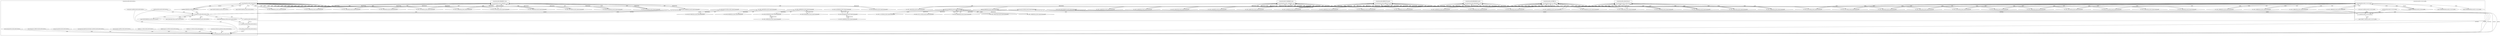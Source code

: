 digraph G {
	"10.1.80.1:33728#ServerID_OuterContainerID"->"1_fwatchdog#ServerID_5f846fd567-srhtc"[ label="GET" ];
	"1_fwatchdog#ServerID_5f846fd567-srhtc"->"10.1.80.1:33728#ServerID_OuterContainerID"[ label="RESPONSE" ];
	"10.1.80.1:54813#ServerID_OuterContainerID"->"1_fwatchdog#ServerID_76c96688d7-jrg4c"[ label="GET" ];
	"10.1.80.1:33729#ServerID_OuterContainerID"->"1_fwatchdog#ServerID_5f846fd567-srhtc"[ label="GET" ];
	"1_fwatchdog#ServerID_5f846fd567-srhtc"->"10.1.80.1:33729#ServerID_OuterContainerID"[ label="RESPONSE" ];
	"10.1.80.1:54812#ServerID_OuterContainerID"->"1_fwatchdog#ServerID_76c96688d7-jrg4c"[ label="GET" ];
	"1_fwatchdog#ServerID_76c96688d7-jrg4c"->"10.1.80.1:54812#ServerID_OuterContainerID"[ label="RESPONSE" ];
	"1_fwatchdog#ServerID_76c96688d7-jrg4c"->"10.1.80.1:54813#ServerID_OuterContainerID"[ label="RESPONSE" ];
	"10.1.80.1:39723#ServerID_OuterContainerID"->"1_fwatchdog#ServerID_6df85d7674-grtsk"[ label="GET" ];
	"1_fwatchdog#ServerID_6df85d7674-grtsk"->"10.1.80.1:39723#ServerID_OuterContainerID"[ label="RESPONSE" ];
	"10.1.80.1:39722#ServerID_OuterContainerID"->"1_fwatchdog#ServerID_6df85d7674-grtsk"[ label="GET" ];
	"10.1.80.1:44492#ServerID_OuterContainerID"->"1_fwatchdog#ServerID_8665dd9487-pw5j6"[ label="GET" ];
	"1_fwatchdog#ServerID_6df85d7674-grtsk"->"10.1.80.1:39722#ServerID_OuterContainerID"[ label="RESPONSE" ];
	"1_fwatchdog#ServerID_8665dd9487-pw5j6"->"10.1.80.1:44492#ServerID_OuterContainerID"[ label="RESPONSE" ];
	"10.1.80.1:44493#ServerID_OuterContainerID"->"1_fwatchdog#ServerID_8665dd9487-pw5j6"[ label="GET" ];
	"1_fwatchdog#ServerID_8665dd9487-pw5j6"->"10.1.80.1:44493#ServerID_OuterContainerID"[ label="RESPONSE" ];
	"10.1.80.1:33755#ServerID_OuterContainerID"->"1_fwatchdog#ServerID_5f846fd567-srhtc"[ label="GET" ];
	"10.1.80.1:33754#ServerID_OuterContainerID"->"1_fwatchdog#ServerID_5f846fd567-srhtc"[ label="GET" ];
	"1_fwatchdog#ServerID_5f846fd567-srhtc"->"10.1.80.1:33755#ServerID_OuterContainerID"[ label="RESPONSE" ];
	"1_fwatchdog#ServerID_5f846fd567-srhtc"->"10.1.80.1:33754#ServerID_OuterContainerID"[ label="RESPONSE" ];
	"10.1.80.1:54836#ServerID_OuterContainerID"->"1_fwatchdog#ServerID_76c96688d7-jrg4c"[ label="GET" ];
	"10.1.80.1:54834#ServerID_OuterContainerID"->"1_fwatchdog#ServerID_76c96688d7-jrg4c"[ label="GET" ];
	"1_fwatchdog#ServerID_76c96688d7-jrg4c"->"10.1.80.1:54836#ServerID_OuterContainerID"[ label="RESPONSE" ];
	"1_fwatchdog#ServerID_76c96688d7-jrg4c"->"10.1.80.1:54834#ServerID_OuterContainerID"[ label="RESPONSE" ];
	"10.1.80.247:57314#ServerID_OuterContainerID"->"1_fwatchdog#ServerID_6df85d7674-grtsk"[ label="POST" ];
	"1_fwatchdog#ServerID_6df85d7674-grtsk"->"gateway:8080#ServerID_OuterContainerID"[ label="POST" ];
	"1_fwatchdog#ServerID_6df85d7674-grtsk"->"10.1.80.247:8080#ServerID_OuterContainerID"[ label="POST" ];
	"10.1.80.247:51844#ServerID_OuterContainerID"->"1_fwatchdog#ServerID_5f846fd567-srhtc"[ label="POST" ];
	"1_fwatchdog#ServerID_5f846fd567-srhtc"->"10.152.183.73:8888#ServerID_OuterContainerID"[ label="GET" ];
	"1_fwatchdog#ServerID_5f846fd567-srhtc"->"10.1.80.239:80#ServerID_OuterContainerID"[ label="GET" ];
	"10.1.80.239:80#ServerID_OuterContainerID"->"1_fwatchdog#ServerID_5f846fd567-srhtc"[ label="RESPONSE" ];
	"10.152.183.73:8888#ServerID_OuterContainerID"->"1_fwatchdog#ServerID_5f846fd567-srhtc"[ label="RESPONSE" ];
	"1_fwatchdog#ServerID_5f846fd567-srhtc"->"10.1.80.247:51844#ServerID_OuterContainerID"[ label="RESPONSE" ];
	"10.1.80.247:8080#ServerID_OuterContainerID"->"1_fwatchdog#ServerID_6df85d7674-grtsk"[ label="RESPONSE" ];
	"gateway:8080#ServerID_OuterContainerID"->"1_fwatchdog#ServerID_6df85d7674-grtsk"[ label="RESPONSE" ];
	"1_fwatchdog#ServerID_6df85d7674-grtsk"->"10.1.80.247:57314#ServerID_OuterContainerID"[ label="RESPONSE" ];
	"10.1.80.1:39779#ServerID_OuterContainerID"->"1_fwatchdog#ServerID_6df85d7674-grtsk"[ label="GET" ];
	"10.1.80.1:39778#ServerID_OuterContainerID"->"1_fwatchdog#ServerID_6df85d7674-grtsk"[ label="GET" ];
	"1_fwatchdog#ServerID_6df85d7674-grtsk"->"10.1.80.1:39779#ServerID_OuterContainerID"[ label="RESPONSE" ];
	"10.1.80.1:44549#ServerID_OuterContainerID"->"1_fwatchdog#ServerID_8665dd9487-pw5j6"[ label="GET" ];
	"10.1.80.1:44548#ServerID_OuterContainerID"->"1_fwatchdog#ServerID_8665dd9487-pw5j6"[ label="GET" ];
	"1_fwatchdog#ServerID_6df85d7674-grtsk"->"10.1.80.1:39778#ServerID_OuterContainerID"[ label="RESPONSE" ];
	"1_fwatchdog#ServerID_8665dd9487-pw5j6"->"10.1.80.1:44549#ServerID_OuterContainerID"[ label="RESPONSE" ];
	"1_fwatchdog#ServerID_8665dd9487-pw5j6"->"10.1.80.1:44548#ServerID_OuterContainerID"[ label="RESPONSE" ];
	"10.1.80.1:33814#ServerID_OuterContainerID"->"1_fwatchdog#ServerID_5f846fd567-srhtc"[ label="GET" ];
	"1_fwatchdog#ServerID_5f846fd567-srhtc"->"10.1.80.1:33814#ServerID_OuterContainerID"[ label="RESPONSE" ];
	"10.1.80.1:33816#ServerID_OuterContainerID"->"1_fwatchdog#ServerID_5f846fd567-srhtc"[ label="GET" ];
	"1_fwatchdog#ServerID_5f846fd567-srhtc"->"10.1.80.1:33816#ServerID_OuterContainerID"[ label="RESPONSE" ];
	"10.1.80.1:54896#ServerID_OuterContainerID"->"1_fwatchdog#ServerID_76c96688d7-jrg4c"[ label="GET" ];
	"10.1.80.1:54894#ServerID_OuterContainerID"->"1_fwatchdog#ServerID_76c96688d7-jrg4c"[ label="GET" ];
	"1_fwatchdog#ServerID_76c96688d7-jrg4c"->"10.1.80.1:54896#ServerID_OuterContainerID"[ label="RESPONSE" ];
	"1_fwatchdog#ServerID_76c96688d7-jrg4c"->"10.1.80.1:54894#ServerID_OuterContainerID"[ label="RESPONSE" ];
	"10.1.80.1:39810#ServerID_OuterContainerID"->"1_fwatchdog#ServerID_6df85d7674-grtsk"[ label="GET" ];
	"1_fwatchdog#ServerID_6df85d7674-grtsk"->"10.1.80.1:39810#ServerID_OuterContainerID"[ label="RESPONSE" ];
	"10.1.80.1:39811#ServerID_OuterContainerID"->"1_fwatchdog#ServerID_6df85d7674-grtsk"[ label="GET" ];
	"1_fwatchdog#ServerID_6df85d7674-grtsk"->"10.1.80.1:39811#ServerID_OuterContainerID"[ label="RESPONSE" ];
	"10.1.80.1:44580#ServerID_OuterContainerID"->"1_fwatchdog#ServerID_8665dd9487-pw5j6"[ label="GET" ];
	"1_fwatchdog#ServerID_8665dd9487-pw5j6"->"10.1.80.1:44580#ServerID_OuterContainerID"[ label="RESPONSE" ];
	"10.1.80.1:44581#ServerID_OuterContainerID"->"1_fwatchdog#ServerID_8665dd9487-pw5j6"[ label="GET" ];
	"1_fwatchdog#ServerID_8665dd9487-pw5j6"->"10.1.80.1:44581#ServerID_OuterContainerID"[ label="RESPONSE" ];
	"10.1.80.1:33843#ServerID_OuterContainerID"->"1_fwatchdog#ServerID_5f846fd567-srhtc"[ label="GET" ];
	"1_fwatchdog#ServerID_5f846fd567-srhtc"->"10.1.80.1:33843#ServerID_OuterContainerID"[ label="RESPONSE" ];
	"10.1.80.1:33842#ServerID_OuterContainerID"->"1_fwatchdog#ServerID_5f846fd567-srhtc"[ label="GET" ];
	"1_fwatchdog#ServerID_5f846fd567-srhtc"->"10.1.80.1:33842#ServerID_OuterContainerID"[ label="RESPONSE" ];
	"10.1.80.1:54923#ServerID_OuterContainerID"->"1_fwatchdog#ServerID_76c96688d7-jrg4c"[ label="GET" ];
	"1_fwatchdog#ServerID_76c96688d7-jrg4c"->"10.1.80.1:54923#ServerID_OuterContainerID"[ label="RESPONSE" ];
	"10.1.80.1:54922#ServerID_OuterContainerID"->"1_fwatchdog#ServerID_76c96688d7-jrg4c"[ label="GET" ];
	"1_fwatchdog#ServerID_76c96688d7-jrg4c"->"10.1.80.1:54922#ServerID_OuterContainerID"[ label="RESPONSE" ];
	"10.1.80.1:39830#ServerID_OuterContainerID"->"1_fwatchdog#ServerID_6df85d7674-grtsk"[ label="GET" ];
	"1_fwatchdog#ServerID_6df85d7674-grtsk"->"10.1.80.1:39830#ServerID_OuterContainerID"[ label="RESPONSE" ];
	"10.1.80.1:39831#ServerID_OuterContainerID"->"1_fwatchdog#ServerID_6df85d7674-grtsk"[ label="GET" ];
	"1_fwatchdog#ServerID_6df85d7674-grtsk"->"10.1.80.1:39831#ServerID_OuterContainerID"[ label="RESPONSE" ];
	"10.1.80.1:44601#ServerID_OuterContainerID"->"1_fwatchdog#ServerID_8665dd9487-pw5j6"[ label="GET" ];
	"1_fwatchdog#ServerID_8665dd9487-pw5j6"->"10.1.80.1:44601#ServerID_OuterContainerID"[ label="RESPONSE" ];
	"10.1.80.1:44600#ServerID_OuterContainerID"->"1_fwatchdog#ServerID_8665dd9487-pw5j6"[ label="GET" ];
	"1_fwatchdog#ServerID_8665dd9487-pw5j6"->"10.1.80.1:44600#ServerID_OuterContainerID"[ label="RESPONSE" ];
	"10.1.80.1:33864#ServerID_OuterContainerID"->"1_fwatchdog#ServerID_5f846fd567-srhtc"[ label="GET" ];
	"10.1.80.1:33862#ServerID_OuterContainerID"->"1_fwatchdog#ServerID_5f846fd567-srhtc"[ label="GET" ];
	"1_fwatchdog#ServerID_5f846fd567-srhtc"->"10.1.80.1:33864#ServerID_OuterContainerID"[ label="RESPONSE" ];
	"1_fwatchdog#ServerID_5f846fd567-srhtc"->"10.1.80.1:33862#ServerID_OuterContainerID"[ label="RESPONSE" ];
	"10.1.80.1:54946#ServerID_OuterContainerID"->"1_fwatchdog#ServerID_76c96688d7-jrg4c"[ label="GET" ];
	"1_fwatchdog#ServerID_76c96688d7-jrg4c"->"10.1.80.1:54946#ServerID_OuterContainerID"[ label="RESPONSE" ];
	"10.1.80.1:54947#ServerID_OuterContainerID"->"1_fwatchdog#ServerID_76c96688d7-jrg4c"[ label="GET" ];
	"1_fwatchdog#ServerID_76c96688d7-jrg4c"->"10.1.80.1:54947#ServerID_OuterContainerID"[ label="RESPONSE" ];
	"10.1.80.1:39694#ServerID_OuterContainerID"->"1_fwatchdog#ServerID_3113a7a2a86a"[ label="read" ];
	"10.1.80.1:39696#ServerID_OuterContainerID"->"1_fwatchdog#ServerID_3113a7a2a86a"[ label="read" ];
	"1_fwatchdog#ServerID_3113a7a2a86a"->"10.1.80.1:39696#ServerID_OuterContainerID"[ label="write" ];
	"1_fwatchdog#ServerID_3113a7a2a86a"->"10.1.80.1:39694#ServerID_OuterContainerID"[ label="write" ];
	"10.1.80.1:44466#ServerID_OuterContainerID"->"1_fwatchdog#ServerID_c5e73ff9475e"[ label="read" ];
	"10.1.80.1:44464#ServerID_OuterContainerID"->"1_fwatchdog#ServerID_c5e73ff9475e"[ label="read" ];
	"1_fwatchdog#ServerID_c5e73ff9475e"->"10.1.80.1:44464#ServerID_OuterContainerID"[ label="write" ];
	"1_fwatchdog#ServerID_c5e73ff9475e"->"10.1.80.1:44466#ServerID_OuterContainerID"[ label="write" ];
	"10.1.80.1:33728#ServerID_OuterContainerID"->"1_fwatchdog#ServerID_9c632c9c841a"[ label="read" ];
	"1_fwatchdog#ServerID_9c632c9c841a"->"10.1.80.1:33728#ServerID_OuterContainerID"[ label="write" ];
	"10.1.80.1:33729#ServerID_OuterContainerID"->"1_fwatchdog#ServerID_9c632c9c841a"[ label="read" ];
	"1_fwatchdog#ServerID_9c632c9c841a"->"10.1.80.1:33729#ServerID_OuterContainerID"[ label="write" ];
	"10.1.80.1:54812#ServerID_OuterContainerID"->"1_fwatchdog#ServerID_a29a01b54a18"[ label="read" ];
	"10.1.80.1:54813#ServerID_OuterContainerID"->"1_fwatchdog#ServerID_a29a01b54a18"[ label="read" ];
	"1_fwatchdog#ServerID_a29a01b54a18"->"10.1.80.1:54812#ServerID_OuterContainerID"[ label="write" ];
	"1_fwatchdog#ServerID_a29a01b54a18"->"10.1.80.1:54813#ServerID_OuterContainerID"[ label="write" ];
	"10.1.80.1:39723#ServerID_OuterContainerID"->"1_fwatchdog#ServerID_3113a7a2a86a"[ label="read" ];
	"1_fwatchdog#ServerID_3113a7a2a86a"->"10.1.80.1:39723#ServerID_OuterContainerID"[ label="write" ];
	"10.1.80.1:39722#ServerID_OuterContainerID"->"1_fwatchdog#ServerID_3113a7a2a86a"[ label="read" ];
	"1_fwatchdog#ServerID_3113a7a2a86a"->"10.1.80.1:39722#ServerID_OuterContainerID"[ label="write" ];
	"1_fwatchdog#ServerID_c5e73ff9475e"->"10.1.80.1:44492#ServerID_OuterContainerID"[ label="write" ];
	"10.1.80.1:44492#ServerID_OuterContainerID"->"1_fwatchdog#ServerID_c5e73ff9475e"[ label="read" ];
	"10.1.80.1:44493#ServerID_OuterContainerID"->"1_fwatchdog#ServerID_c5e73ff9475e"[ label="read" ];
	"1_fwatchdog#ServerID_c5e73ff9475e"->"10.1.80.1:44493#ServerID_OuterContainerID"[ label="write" ];
	"10.1.80.1:33755#ServerID_OuterContainerID"->"1_fwatchdog#ServerID_9c632c9c841a"[ label="read" ];
	"1_fwatchdog#ServerID_9c632c9c841a"->"10.1.80.1:33755#ServerID_OuterContainerID"[ label="write" ];
	"1_fwatchdog#ServerID_9c632c9c841a"->"10.1.80.1:33754#ServerID_OuterContainerID"[ label="write" ];
	"10.1.80.1:54834#ServerID_OuterContainerID"->"1_fwatchdog#ServerID_a29a01b54a18"[ label="read" ];
	"10.1.80.1:33754#ServerID_OuterContainerID"->"1_fwatchdog#ServerID_9c632c9c841a"[ label="read" ];
	"1_fwatchdog#ServerID_a29a01b54a18"->"10.1.80.1:54834#ServerID_OuterContainerID"[ label="write" ];
	"12_node#ServerID_3113a7a2a86a"->"pipe:[239997133]#ServerID_3113a7a2a86a"[ label="write" ];
	"10.1.80.1:54836#ServerID_OuterContainerID"->"1_fwatchdog#ServerID_a29a01b54a18"[ label="read" ];
	"1_fwatchdog#ServerID_a29a01b54a18"->"10.1.80.1:54836#ServerID_OuterContainerID"[ label="write" ];
	"10.1.80.247:57314#ServerID_OuterContainerID"->"1_fwatchdog#ServerID_3113a7a2a86a"[ label="read" ];
	"1_fwatchdog#ServerID_3113a7a2a86a"->"pipe:[239996962]#ServerID_3113a7a2a86a"[ label="write" ];
	"1_fwatchdog#ServerID_3113a7a2a86a"->"localhost:3000#ServerID_3113a7a2a86a"[ label="connect" ];
	"localhost:3000#ServerID_3113a7a2a86a"->"1_fwatchdog#ServerID_3113a7a2a86a"[ label="read" ];
	"localhost:3000#ServerID_3113a7a2a86a"->"12_node#ServerID_3113a7a2a86a"[ label="read" ];
	"1_fwatchdog#ServerID_3113a7a2a86a"->"localhost:3000#ServerID_3113a7a2a86a"[ label="write" ];
	"/etc/hosts#ServerID_3113a7a2a86a"->"12_node#ServerID_3113a7a2a86a"[ label="read" ];
	"/etc/resolv.conf#ServerID_3113a7a2a86a"->"12_node#ServerID_3113a7a2a86a"[ label="read" ];
	"12_node#ServerID_3113a7a2a86a"->"10.152.183.10:53#ServerID_OuterContainerID"[ label="sendto" ];
	"10.152.183.10:53#ServerID_OuterContainerID"->"12_node#ServerID_3113a7a2a86a"[ label="recvfrom" ];
	"12_node#ServerID_3113a7a2a86a"->"gateway:8080#ServerID_OuterContainerID"[ label="connect" ];
	"10.1.80.247:51844#ServerID_OuterContainerID"->"1_fwatchdog#ServerID_9c632c9c841a"[ label="read" ];
	"1_fwatchdog#ServerID_9c632c9c841a"->"pipe:[240002548]#ServerID_9c632c9c841a"[ label="write" ];
	"1_fwatchdog#ServerID_9c632c9c841a"->"localhost:3000#ServerID_9c632c9c841a"[ label="connect" ];
	"1_fwatchdog#ServerID_9c632c9c841a"->"localhost:3000#ServerID_9c632c9c841a"[ label="write" ];
	"localhost:3000#ServerID_9c632c9c841a"->"1_fwatchdog#ServerID_9c632c9c841a"[ label="read" ];
	"localhost:3000#ServerID_9c632c9c841a"->"10_node#ServerID_9c632c9c841a"[ label="read" ];
	"10_node#ServerID_9c632c9c841a"->"pipe:[240003666]#ServerID_9c632c9c841a"[ label="write" ];
	"/etc/hosts#ServerID_9c632c9c841a"->"10_node#ServerID_9c632c9c841a"[ label="read" ];
	"/etc/resolv.conf#ServerID_9c632c9c841a"->"10_node#ServerID_9c632c9c841a"[ label="read" ];
	"10_node#ServerID_9c632c9c841a"->"10.152.183.10:53#ServerID_OuterContainerID"[ label="sendto" ];
	"10.152.183.10:53#ServerID_OuterContainerID"->"10_node#ServerID_9c632c9c841a"[ label="recvfrom" ];
	"10_node#ServerID_9c632c9c841a"->"10.152.183.73:8888#ServerID_OuterContainerID"[ label="connect" ];
	"10_node#ServerID_9c632c9c841a"->"10.152.183.73:8888#ServerID_OuterContainerID"[ label="write" ];
	"10.152.183.73:8888#ServerID_OuterContainerID"->"10_node#ServerID_9c632c9c841a"[ label="read" ];
	"10_node#ServerID_9c632c9c841a"->"/home/app/sqldump.sh#ServerID_9c632c9c841a"[ label="write" ];
	"1_fwatchdog#ServerID_9c632c9c841a"->"pipe:[240002549]#ServerID_9c632c9c841a"[ label="write" ];
	"1_fwatchdog#ServerID_9c632c9c841a"->"10.1.80.247:51844#ServerID_OuterContainerID"[ label="write" ];
	"gateway:8080#ServerID_OuterContainerID"->"12_node#ServerID_3113a7a2a86a"[ label="read" ];
	"1_fwatchdog#ServerID_3113a7a2a86a"->"pipe:[239996963]#ServerID_3113a7a2a86a"[ label="write" ];
	"1_fwatchdog#ServerID_3113a7a2a86a"->"10.1.80.247:57314#ServerID_OuterContainerID"[ label="write" ];
	"107_node#ServerID_9c632c9c841a"->"107_sqldump.sh#ServerID_9c632c9c841a"[ label="execve" ];
	"10_node#ServerID_9c632c9c841a"->"pipe:[240003687]#ServerID_9c632c9c841a"[ label="write" ];
	"pipe:[240003687]#ServerID_9c632c9c841a"->"10_node#ServerID_9c632c9c841a"[ label="read" ];
	"10_node#ServerID_9c632c9c841a"->"107_node#ServerID_9c632c9c841a"[ label="fork" ];
	"/home/app/sqldump.sh#ServerID_9c632c9c841a"->"107_sqldump.sh#ServerID_9c632c9c841a"[ label="read" ];
	"108_sqldump.sh#ServerID_9c632c9c841a"->"108_mysqldump#ServerID_9c632c9c841a"[ label="execve" ];
	"107_sqldump.sh#ServerID_9c632c9c841a"->"108_sqldump.sh#ServerID_9c632c9c841a"[ label="fork" ];
	"/etc/ld-musl-x86_64.path#ServerID_9c632c9c841a"->"108_mysqldump#ServerID_9c632c9c841a"[ label="read" ];
	"/lib/libssl.so.45#ServerID_9c632c9c841a"->"108_mysqldump#ServerID_9c632c9c841a"[ label="read" ];
	"/lib/libcrypto.so.43#ServerID_9c632c9c841a"->"108_mysqldump#ServerID_9c632c9c841a"[ label="read" ];
	"/lib/libz.so.1#ServerID_9c632c9c841a"->"108_mysqldump#ServerID_9c632c9c841a"[ label="read" ];
	"/etc/mysql/my.cnf#ServerID_9c632c9c841a"->"108_mysqldump#ServerID_9c632c9c841a"[ label="read" ];
	"/usr/share/mariadb/charsets/Index.xml#ServerID_9c632c9c841a"->"108_mysqldump#ServerID_9c632c9c841a"[ label="read" ];
	"/etc/services#ServerID_9c632c9c841a"->"108_mysqldump#ServerID_9c632c9c841a"[ label="read" ];
	"/etc/ssl/openssl.cnf#ServerID_9c632c9c841a"->"108_mysqldump#ServerID_9c632c9c841a"[ label="read" ];
	"/etc/hosts#ServerID_9c632c9c841a"->"108_mysqldump#ServerID_9c632c9c841a"[ label="read" ];
	"108_mysqldump#ServerID_9c632c9c841a"->"10.152.183.10:53#ServerID_OuterContainerID"[ label="sendto" ];
	"/etc/resolv.conf#ServerID_9c632c9c841a"->"108_mysqldump#ServerID_9c632c9c841a"[ label="read" ];
	"10.152.183.10:53#ServerID_OuterContainerID"->"108_mysqldump#ServerID_9c632c9c841a"[ label="recvfrom" ];
	"108_mysqldump#ServerID_9c632c9c841a"->"10.152.183.198:3306#ServerID_OuterContainerID"[ label="connect" ];
	"10.152.183.198:3306#ServerID_OuterContainerID"->"108_mysqldump#ServerID_9c632c9c841a"[ label="recvfrom" ];
	"108_mysqldump#ServerID_9c632c9c841a"->"10.152.183.198:3306#ServerID_OuterContainerID"[ label="sendto" ];
	"/etc/localtime#ServerID_9c632c9c841a"->"108_mysqldump#ServerID_9c632c9c841a"[ label="read" ];
	"10_node#ServerID_9c632c9c841a"->"pipe:[240003688]#ServerID_9c632c9c841a"[ label="write" ];
	"pipe:[240003688]#ServerID_9c632c9c841a"->"10_node#ServerID_9c632c9c841a"[ label="read" ];
	"10.1.80.1:39779#ServerID_OuterContainerID"->"1_fwatchdog#ServerID_3113a7a2a86a"[ label="read" ];
	"10.1.80.1:39778#ServerID_OuterContainerID"->"1_fwatchdog#ServerID_3113a7a2a86a"[ label="read" ];
	"1_fwatchdog#ServerID_3113a7a2a86a"->"10.1.80.1:39779#ServerID_OuterContainerID"[ label="write" ];
	"10.1.80.1:44548#ServerID_OuterContainerID"->"1_fwatchdog#ServerID_c5e73ff9475e"[ label="read" ];
	"10.1.80.1:44549#ServerID_OuterContainerID"->"1_fwatchdog#ServerID_c5e73ff9475e"[ label="read" ];
	"1_fwatchdog#ServerID_3113a7a2a86a"->"10.1.80.1:39778#ServerID_OuterContainerID"[ label="write" ];
	"1_fwatchdog#ServerID_c5e73ff9475e"->"10.1.80.1:44549#ServerID_OuterContainerID"[ label="write" ];
	"1_fwatchdog#ServerID_c5e73ff9475e"->"10.1.80.1:44548#ServerID_OuterContainerID"[ label="write" ];
	"1_fwatchdog#ServerID_9c632c9c841a"->"10.1.80.1:33816#ServerID_OuterContainerID"[ label="write" ];
	"10.1.80.1:33816#ServerID_OuterContainerID"->"1_fwatchdog#ServerID_9c632c9c841a"[ label="read" ];
	"10.1.80.1:33814#ServerID_OuterContainerID"->"1_fwatchdog#ServerID_9c632c9c841a"[ label="read" ];
	"1_fwatchdog#ServerID_9c632c9c841a"->"10.1.80.1:33814#ServerID_OuterContainerID"[ label="write" ];
	"10.1.80.1:54896#ServerID_OuterContainerID"->"1_fwatchdog#ServerID_a29a01b54a18"[ label="read" ];
	"10.1.80.1:54894#ServerID_OuterContainerID"->"1_fwatchdog#ServerID_a29a01b54a18"[ label="read" ];
	"1_fwatchdog#ServerID_a29a01b54a18"->"10.1.80.1:54896#ServerID_OuterContainerID"[ label="write" ];
	"1_fwatchdog#ServerID_a29a01b54a18"->"10.1.80.1:54894#ServerID_OuterContainerID"[ label="write" ];
	"10.1.80.1:39810#ServerID_OuterContainerID"->"1_fwatchdog#ServerID_3113a7a2a86a"[ label="read" ];
	"10.1.80.1:39811#ServerID_OuterContainerID"->"1_fwatchdog#ServerID_3113a7a2a86a"[ label="read" ];
	"1_fwatchdog#ServerID_3113a7a2a86a"->"10.1.80.1:39810#ServerID_OuterContainerID"[ label="write" ];
	"1_fwatchdog#ServerID_3113a7a2a86a"->"10.1.80.1:39811#ServerID_OuterContainerID"[ label="write" ];
	"1_fwatchdog#ServerID_c5e73ff9475e"->"10.1.80.1:44580#ServerID_OuterContainerID"[ label="write" ];
	"10.1.80.1:44581#ServerID_OuterContainerID"->"1_fwatchdog#ServerID_c5e73ff9475e"[ label="read" ];
	"10.1.80.1:44580#ServerID_OuterContainerID"->"1_fwatchdog#ServerID_c5e73ff9475e"[ label="read" ];
	"1_fwatchdog#ServerID_c5e73ff9475e"->"10.1.80.1:44581#ServerID_OuterContainerID"[ label="write" ];
	"10.1.80.1:33842#ServerID_OuterContainerID"->"1_fwatchdog#ServerID_9c632c9c841a"[ label="read" ];
	"10.1.80.1:33843#ServerID_OuterContainerID"->"1_fwatchdog#ServerID_9c632c9c841a"[ label="read" ];
	"1_fwatchdog#ServerID_9c632c9c841a"->"10.1.80.1:33843#ServerID_OuterContainerID"[ label="write" ];
	"1_fwatchdog#ServerID_9c632c9c841a"->"10.1.80.1:33842#ServerID_OuterContainerID"[ label="write" ];
	"10.1.80.1:54923#ServerID_OuterContainerID"->"1_fwatchdog#ServerID_a29a01b54a18"[ label="read" ];
	"1_fwatchdog#ServerID_a29a01b54a18"->"10.1.80.1:54923#ServerID_OuterContainerID"[ label="write" ];
	"10.1.80.1:54922#ServerID_OuterContainerID"->"1_fwatchdog#ServerID_a29a01b54a18"[ label="read" ];
	"1_fwatchdog#ServerID_a29a01b54a18"->"10.1.80.1:54922#ServerID_OuterContainerID"[ label="write" ];
	"10.1.80.1:39831#ServerID_OuterContainerID"->"1_fwatchdog#ServerID_3113a7a2a86a"[ label="read" ];
	"10.1.80.1:39830#ServerID_OuterContainerID"->"1_fwatchdog#ServerID_3113a7a2a86a"[ label="read" ];
	"1_fwatchdog#ServerID_3113a7a2a86a"->"10.1.80.1:39830#ServerID_OuterContainerID"[ label="write" ];
	"1_fwatchdog#ServerID_3113a7a2a86a"->"10.1.80.1:39831#ServerID_OuterContainerID"[ label="write" ];
	"10.1.80.1:44601#ServerID_OuterContainerID"->"1_fwatchdog#ServerID_c5e73ff9475e"[ label="read" ];
	"10.1.80.1:44600#ServerID_OuterContainerID"->"1_fwatchdog#ServerID_c5e73ff9475e"[ label="read" ];
	"1_fwatchdog#ServerID_c5e73ff9475e"->"10.1.80.1:44601#ServerID_OuterContainerID"[ label="write" ];
	"1_fwatchdog#ServerID_c5e73ff9475e"->"10.1.80.1:44600#ServerID_OuterContainerID"[ label="write" ];
	"10.1.80.1:33864#ServerID_OuterContainerID"->"1_fwatchdog#ServerID_9c632c9c841a"[ label="read" ];
	"1_fwatchdog#ServerID_9c632c9c841a"->"10.1.80.1:33864#ServerID_OuterContainerID"[ label="write" ];
	"10.1.80.1:33862#ServerID_OuterContainerID"->"1_fwatchdog#ServerID_9c632c9c841a"[ label="read" ];
	"1_fwatchdog#ServerID_9c632c9c841a"->"10.1.80.1:33862#ServerID_OuterContainerID"[ label="write" ];
	"10.1.80.1:54946#ServerID_OuterContainerID"->"1_fwatchdog#ServerID_a29a01b54a18"[ label="read" ];
	"1_fwatchdog#ServerID_a29a01b54a18"->"10.1.80.1:54946#ServerID_OuterContainerID"[ label="write" ];
	"10.1.80.1:54947#ServerID_OuterContainerID"->"1_fwatchdog#ServerID_a29a01b54a18"[ label="read" ];
	"1_fwatchdog#ServerID_a29a01b54a18"->"10.1.80.1:54947#ServerID_OuterContainerID"[ label="write" ];
	"10.1.80.1:39863#ServerID_OuterContainerID"->"1_fwatchdog#ServerID_3113a7a2a86a"[ label="read" ];
	"10.1.80.1:39862#ServerID_OuterContainerID"->"1_fwatchdog#ServerID_3113a7a2a86a"[ label="read" ];
	"1_fwatchdog#ServerID_3113a7a2a86a"->"10.1.80.1:39862#ServerID_OuterContainerID"[ label="write" ];
	"1_fwatchdog#ServerID_3113a7a2a86a"->"10.1.80.1:39863#ServerID_OuterContainerID"[ label="write" ];
	"10.1.80.1:44632#ServerID_OuterContainerID"->"1_fwatchdog#ServerID_c5e73ff9475e"[ label="read" ];
	"10.1.80.1:44633#ServerID_OuterContainerID"->"1_fwatchdog#ServerID_c5e73ff9475e"[ label="read" ];
	"1_fwatchdog#ServerID_c5e73ff9475e"->"10.1.80.1:44633#ServerID_OuterContainerID"[ label="write" ];
	"1_fwatchdog#ServerID_c5e73ff9475e"->"10.1.80.1:44632#ServerID_OuterContainerID"[ label="write" ];
	"10.1.80.1:42558#ServerID_OuterContainerID"->"10.1.80.243:9090#ServerID_OuterContainerID"[ label="GET" ];
	"10.1.80.243:9090#ServerID_OuterContainerID"->"10.1.80.1:42558#ServerID_OuterContainerID"[ label="RESPONSE" ];
	"10.1.80.1:40004#ServerID_OuterContainerID"->"10.1.80.245:9093#ServerID_OuterContainerID"[ label="GET" ];
	"10.1.80.245:9093#ServerID_OuterContainerID"->"10.1.80.1:40004#ServerID_OuterContainerID"[ label="RESPONSE" ];
	"10.1.80.1:11478#ServerID_OuterContainerID"->"10.1.80.247:8080#ServerID_OuterContainerID"[ label="POST" ];
	"10.1.80.247:8080#ServerID_OuterContainerID"->"10.1.80.1:11478#ServerID_OuterContainerID"[ label="RESPONSE" ];
	"10.1.80.247:8080#ServerID_OuterContainerID"->"10.0.88.125:31112#ServerID_OuterContainerID"[ label="RESPONSE" ];
	"10.1.80.1:38465#ServerID_OuterContainerID"->"10.1.80.247:8080#ServerID_OuterContainerID"[ label="POST" ];
	"10.1.80.247:8080#ServerID_OuterContainerID"->"10.1.80.1:38465#ServerID_OuterContainerID"[ label="RESPONSE" ];
	"10.1.80.1:36320#ServerID_OuterContainerID"->"10.1.80.235:8080#ServerID_OuterContainerID"[ label="GET" ];
	"10.1.80.235:8080#ServerID_OuterContainerID"->"10.1.80.1:36320#ServerID_OuterContainerID"[ label="RESPONSE" ];
	"10.1.80.1:42636#ServerID_OuterContainerID"->"10.1.80.243:9090#ServerID_OuterContainerID"[ label="GET" ];
	"10.1.80.243:9090#ServerID_OuterContainerID"->"10.1.80.1:42636#ServerID_OuterContainerID"[ label="RESPONSE" ];
	"10.1.80.243:52274#ServerID_OuterContainerID"->"10.1.80.247:8082#ServerID_OuterContainerID"[ label="GET" ];
	"10.1.80.247:8082#ServerID_OuterContainerID"->"10.1.80.243:52274#ServerID_OuterContainerID"[ label="RESPONSE" ];
	"10.1.80.1:55956#ServerID_OuterContainerID"->"10.1.80.247:8080#ServerID_OuterContainerID"[ label="GET" ];
	"10.1.80.1:55957#ServerID_OuterContainerID"->"10.1.80.247:8080#ServerID_OuterContainerID"[ label="GET" ];
	"10.1.80.247:8080#ServerID_OuterContainerID"->"10.1.80.1:55956#ServerID_OuterContainerID"[ label="RESPONSE" ];
	"10.1.80.247:8080#ServerID_OuterContainerID"->"10.1.80.1:55957#ServerID_OuterContainerID"[ label="RESPONSE" ];
	"10.1.80.1:40092#ServerID_OuterContainerID"->"10.1.80.245:9093#ServerID_OuterContainerID"[ label="GET" ];
	"10.1.80.245:9093#ServerID_OuterContainerID"->"10.1.80.1:40092#ServerID_OuterContainerID"[ label="RESPONSE" ];
	"10.1.80.1:40004#ServerID_OuterContainerID"->"10.1.80.233:8000#ServerID_OuterContainerID"[ label="GET" ];
	"10.1.80.233:8000#ServerID_OuterContainerID"->"10.1.80.1:40004#ServerID_OuterContainerID"[ label="RESPONSE" ];
	subgraph "clusterServerID_3113a7a2a86a" {
	label="clusterServerID_3113a7a2a86a";
	"/etc/hosts#ServerID_3113a7a2a86a" [ shape=ellipse ];
	"/etc/resolv.conf#ServerID_3113a7a2a86a" [ shape=ellipse ];
	"12_node#ServerID_3113a7a2a86a" [ shape=box ];
	"1_fwatchdog#ServerID_3113a7a2a86a" [ shape=box ];
	"localhost:3000#ServerID_3113a7a2a86a" [ shape=diamond ];
	"pipe:[239996962]#ServerID_3113a7a2a86a" [ shape=ellipse ];
	"pipe:[239996963]#ServerID_3113a7a2a86a" [ shape=ellipse ];
	"pipe:[239997133]#ServerID_3113a7a2a86a" [ shape=ellipse ];

}
;
	subgraph "clusterServerID_5f846fd567-srhtc" {
	label="clusterServerID_5f846fd567-srhtc";
	"1_fwatchdog#ServerID_5f846fd567-srhtc" [ shape=box ];

}
;
	subgraph "clusterServerID_6df85d7674-grtsk" {
	label="clusterServerID_6df85d7674-grtsk";
	"1_fwatchdog#ServerID_6df85d7674-grtsk" [ shape=box ];

}
;
	subgraph "clusterServerID_76c96688d7-jrg4c" {
	label="clusterServerID_76c96688d7-jrg4c";
	"1_fwatchdog#ServerID_76c96688d7-jrg4c" [ shape=box ];

}
;
	subgraph "clusterServerID_8665dd9487-pw5j6" {
	label="clusterServerID_8665dd9487-pw5j6";
	"1_fwatchdog#ServerID_8665dd9487-pw5j6" [ shape=box ];

}
;
	subgraph "clusterServerID_9c632c9c841a" {
	label="clusterServerID_9c632c9c841a";
	"/etc/hosts#ServerID_9c632c9c841a" [ shape=ellipse ];
	"/etc/ld-musl-x86_64.path#ServerID_9c632c9c841a" [ shape=ellipse ];
	"/etc/localtime#ServerID_9c632c9c841a" [ shape=ellipse ];
	"/etc/mysql/my.cnf#ServerID_9c632c9c841a" [ shape=ellipse ];
	"/etc/resolv.conf#ServerID_9c632c9c841a" [ shape=ellipse ];
	"/etc/services#ServerID_9c632c9c841a" [ shape=ellipse ];
	"/etc/ssl/openssl.cnf#ServerID_9c632c9c841a" [ shape=ellipse ];
	"/home/app/sqldump.sh#ServerID_9c632c9c841a" [ shape=ellipse ];
	"/lib/libcrypto.so.43#ServerID_9c632c9c841a" [ shape=ellipse ];
	"/lib/libssl.so.45#ServerID_9c632c9c841a" [ shape=ellipse ];
	"/lib/libz.so.1#ServerID_9c632c9c841a" [ shape=ellipse ];
	"/usr/share/mariadb/charsets/Index.xml#ServerID_9c632c9c841a" [ shape=ellipse ];
	"107_node#ServerID_9c632c9c841a" [ shape=box ];
	"107_sqldump.sh#ServerID_9c632c9c841a" [ shape=box ];
	"108_mysqldump#ServerID_9c632c9c841a" [ shape=box ];
	"108_sqldump.sh#ServerID_9c632c9c841a" [ shape=box ];
	"10_node#ServerID_9c632c9c841a" [ shape=box ];
	"1_fwatchdog#ServerID_9c632c9c841a" [ shape=box ];
	"localhost:3000#ServerID_9c632c9c841a" [ shape=diamond ];
	"pipe:[240002548]#ServerID_9c632c9c841a" [ shape=ellipse ];
	"pipe:[240002549]#ServerID_9c632c9c841a" [ shape=ellipse ];
	"pipe:[240003666]#ServerID_9c632c9c841a" [ shape=ellipse ];
	"pipe:[240003687]#ServerID_9c632c9c841a" [ shape=ellipse ];
	"pipe:[240003688]#ServerID_9c632c9c841a" [ shape=ellipse ];

}
;
	subgraph "clusterServerID_OuterContainerID" {
	label="clusterServerID_OuterContainerID";
	"10.0.88.125:31112#ServerID_OuterContainerID" [ shape=diamond ];
	"10.1.80.1:11478#ServerID_OuterContainerID" [ shape=diamond ];
	"10.1.80.1:33728#ServerID_OuterContainerID" [ shape=diamond ];
	"10.1.80.1:33729#ServerID_OuterContainerID" [ shape=diamond ];
	"10.1.80.1:33754#ServerID_OuterContainerID" [ shape=diamond ];
	"10.1.80.1:33755#ServerID_OuterContainerID" [ shape=diamond ];
	"10.1.80.1:33814#ServerID_OuterContainerID" [ shape=diamond ];
	"10.1.80.1:33816#ServerID_OuterContainerID" [ shape=diamond ];
	"10.1.80.1:33842#ServerID_OuterContainerID" [ shape=diamond ];
	"10.1.80.1:33843#ServerID_OuterContainerID" [ shape=diamond ];
	"10.1.80.1:33862#ServerID_OuterContainerID" [ shape=diamond ];
	"10.1.80.1:33864#ServerID_OuterContainerID" [ shape=diamond ];
	"10.1.80.1:36320#ServerID_OuterContainerID" [ shape=diamond ];
	"10.1.80.1:38465#ServerID_OuterContainerID" [ shape=diamond ];
	"10.1.80.1:39694#ServerID_OuterContainerID" [ shape=diamond ];
	"10.1.80.1:39696#ServerID_OuterContainerID" [ shape=diamond ];
	"10.1.80.1:39722#ServerID_OuterContainerID" [ shape=diamond ];
	"10.1.80.1:39723#ServerID_OuterContainerID" [ shape=diamond ];
	"10.1.80.1:39778#ServerID_OuterContainerID" [ shape=diamond ];
	"10.1.80.1:39779#ServerID_OuterContainerID" [ shape=diamond ];
	"10.1.80.1:39810#ServerID_OuterContainerID" [ shape=diamond ];
	"10.1.80.1:39811#ServerID_OuterContainerID" [ shape=diamond ];
	"10.1.80.1:39830#ServerID_OuterContainerID" [ shape=diamond ];
	"10.1.80.1:39831#ServerID_OuterContainerID" [ shape=diamond ];
	"10.1.80.1:39862#ServerID_OuterContainerID" [ shape=diamond ];
	"10.1.80.1:39863#ServerID_OuterContainerID" [ shape=diamond ];
	"10.1.80.1:40004#ServerID_OuterContainerID" [ shape=diamond ];
	"10.1.80.1:40092#ServerID_OuterContainerID" [ shape=diamond ];
	"10.1.80.1:42558#ServerID_OuterContainerID" [ shape=diamond ];
	"10.1.80.1:42636#ServerID_OuterContainerID" [ shape=diamond ];
	"10.1.80.1:44464#ServerID_OuterContainerID" [ shape=diamond ];
	"10.1.80.1:44466#ServerID_OuterContainerID" [ shape=diamond ];
	"10.1.80.1:44492#ServerID_OuterContainerID" [ shape=diamond ];
	"10.1.80.1:44493#ServerID_OuterContainerID" [ shape=diamond ];
	"10.1.80.1:44548#ServerID_OuterContainerID" [ shape=diamond ];
	"10.1.80.1:44549#ServerID_OuterContainerID" [ shape=diamond ];
	"10.1.80.1:44580#ServerID_OuterContainerID" [ shape=diamond ];
	"10.1.80.1:44581#ServerID_OuterContainerID" [ shape=diamond ];
	"10.1.80.1:44600#ServerID_OuterContainerID" [ shape=diamond ];
	"10.1.80.1:44601#ServerID_OuterContainerID" [ shape=diamond ];
	"10.1.80.1:44632#ServerID_OuterContainerID" [ shape=diamond ];
	"10.1.80.1:44633#ServerID_OuterContainerID" [ shape=diamond ];
	"10.1.80.1:54812#ServerID_OuterContainerID" [ shape=diamond ];
	"10.1.80.1:54813#ServerID_OuterContainerID" [ shape=diamond ];
	"10.1.80.1:54834#ServerID_OuterContainerID" [ shape=diamond ];
	"10.1.80.1:54836#ServerID_OuterContainerID" [ shape=diamond ];
	"10.1.80.1:54894#ServerID_OuterContainerID" [ shape=diamond ];
	"10.1.80.1:54896#ServerID_OuterContainerID" [ shape=diamond ];
	"10.1.80.1:54922#ServerID_OuterContainerID" [ shape=diamond ];
	"10.1.80.1:54923#ServerID_OuterContainerID" [ shape=diamond ];
	"10.1.80.1:54946#ServerID_OuterContainerID" [ shape=diamond ];
	"10.1.80.1:54947#ServerID_OuterContainerID" [ shape=diamond ];
	"10.1.80.1:55956#ServerID_OuterContainerID" [ shape=diamond ];
	"10.1.80.1:55957#ServerID_OuterContainerID" [ shape=diamond ];
	"10.1.80.233:8000#ServerID_OuterContainerID" [ shape=diamond ];
	"10.1.80.235:8080#ServerID_OuterContainerID" [ shape=diamond ];
	"10.1.80.239:80#ServerID_OuterContainerID" [ shape=diamond ];
	"10.1.80.243:52274#ServerID_OuterContainerID" [ shape=diamond ];
	"10.1.80.243:9090#ServerID_OuterContainerID" [ shape=diamond ];
	"10.1.80.245:9093#ServerID_OuterContainerID" [ shape=diamond ];
	"10.1.80.247:51844#ServerID_OuterContainerID" [ shape=diamond ];
	"10.1.80.247:57314#ServerID_OuterContainerID" [ shape=diamond ];
	"10.1.80.247:8080#ServerID_OuterContainerID" [ shape=diamond ];
	"10.1.80.247:8082#ServerID_OuterContainerID" [ shape=diamond ];
	"10.152.183.10:53#ServerID_OuterContainerID" [ shape=diamond ];
	"10.152.183.198:3306#ServerID_OuterContainerID" [ shape=diamond ];
	"10.152.183.73:8888#ServerID_OuterContainerID" [ shape=diamond ];
	"gateway:8080#ServerID_OuterContainerID" [ shape=diamond ];

}
;
	subgraph "clusterServerID_a29a01b54a18" {
	label="clusterServerID_a29a01b54a18";
	"1_fwatchdog#ServerID_a29a01b54a18" [ shape=box ];

}
;
	subgraph "clusterServerID_c5e73ff9475e" {
	label="clusterServerID_c5e73ff9475e";
	"1_fwatchdog#ServerID_c5e73ff9475e" [ shape=box ];

}
;

}
